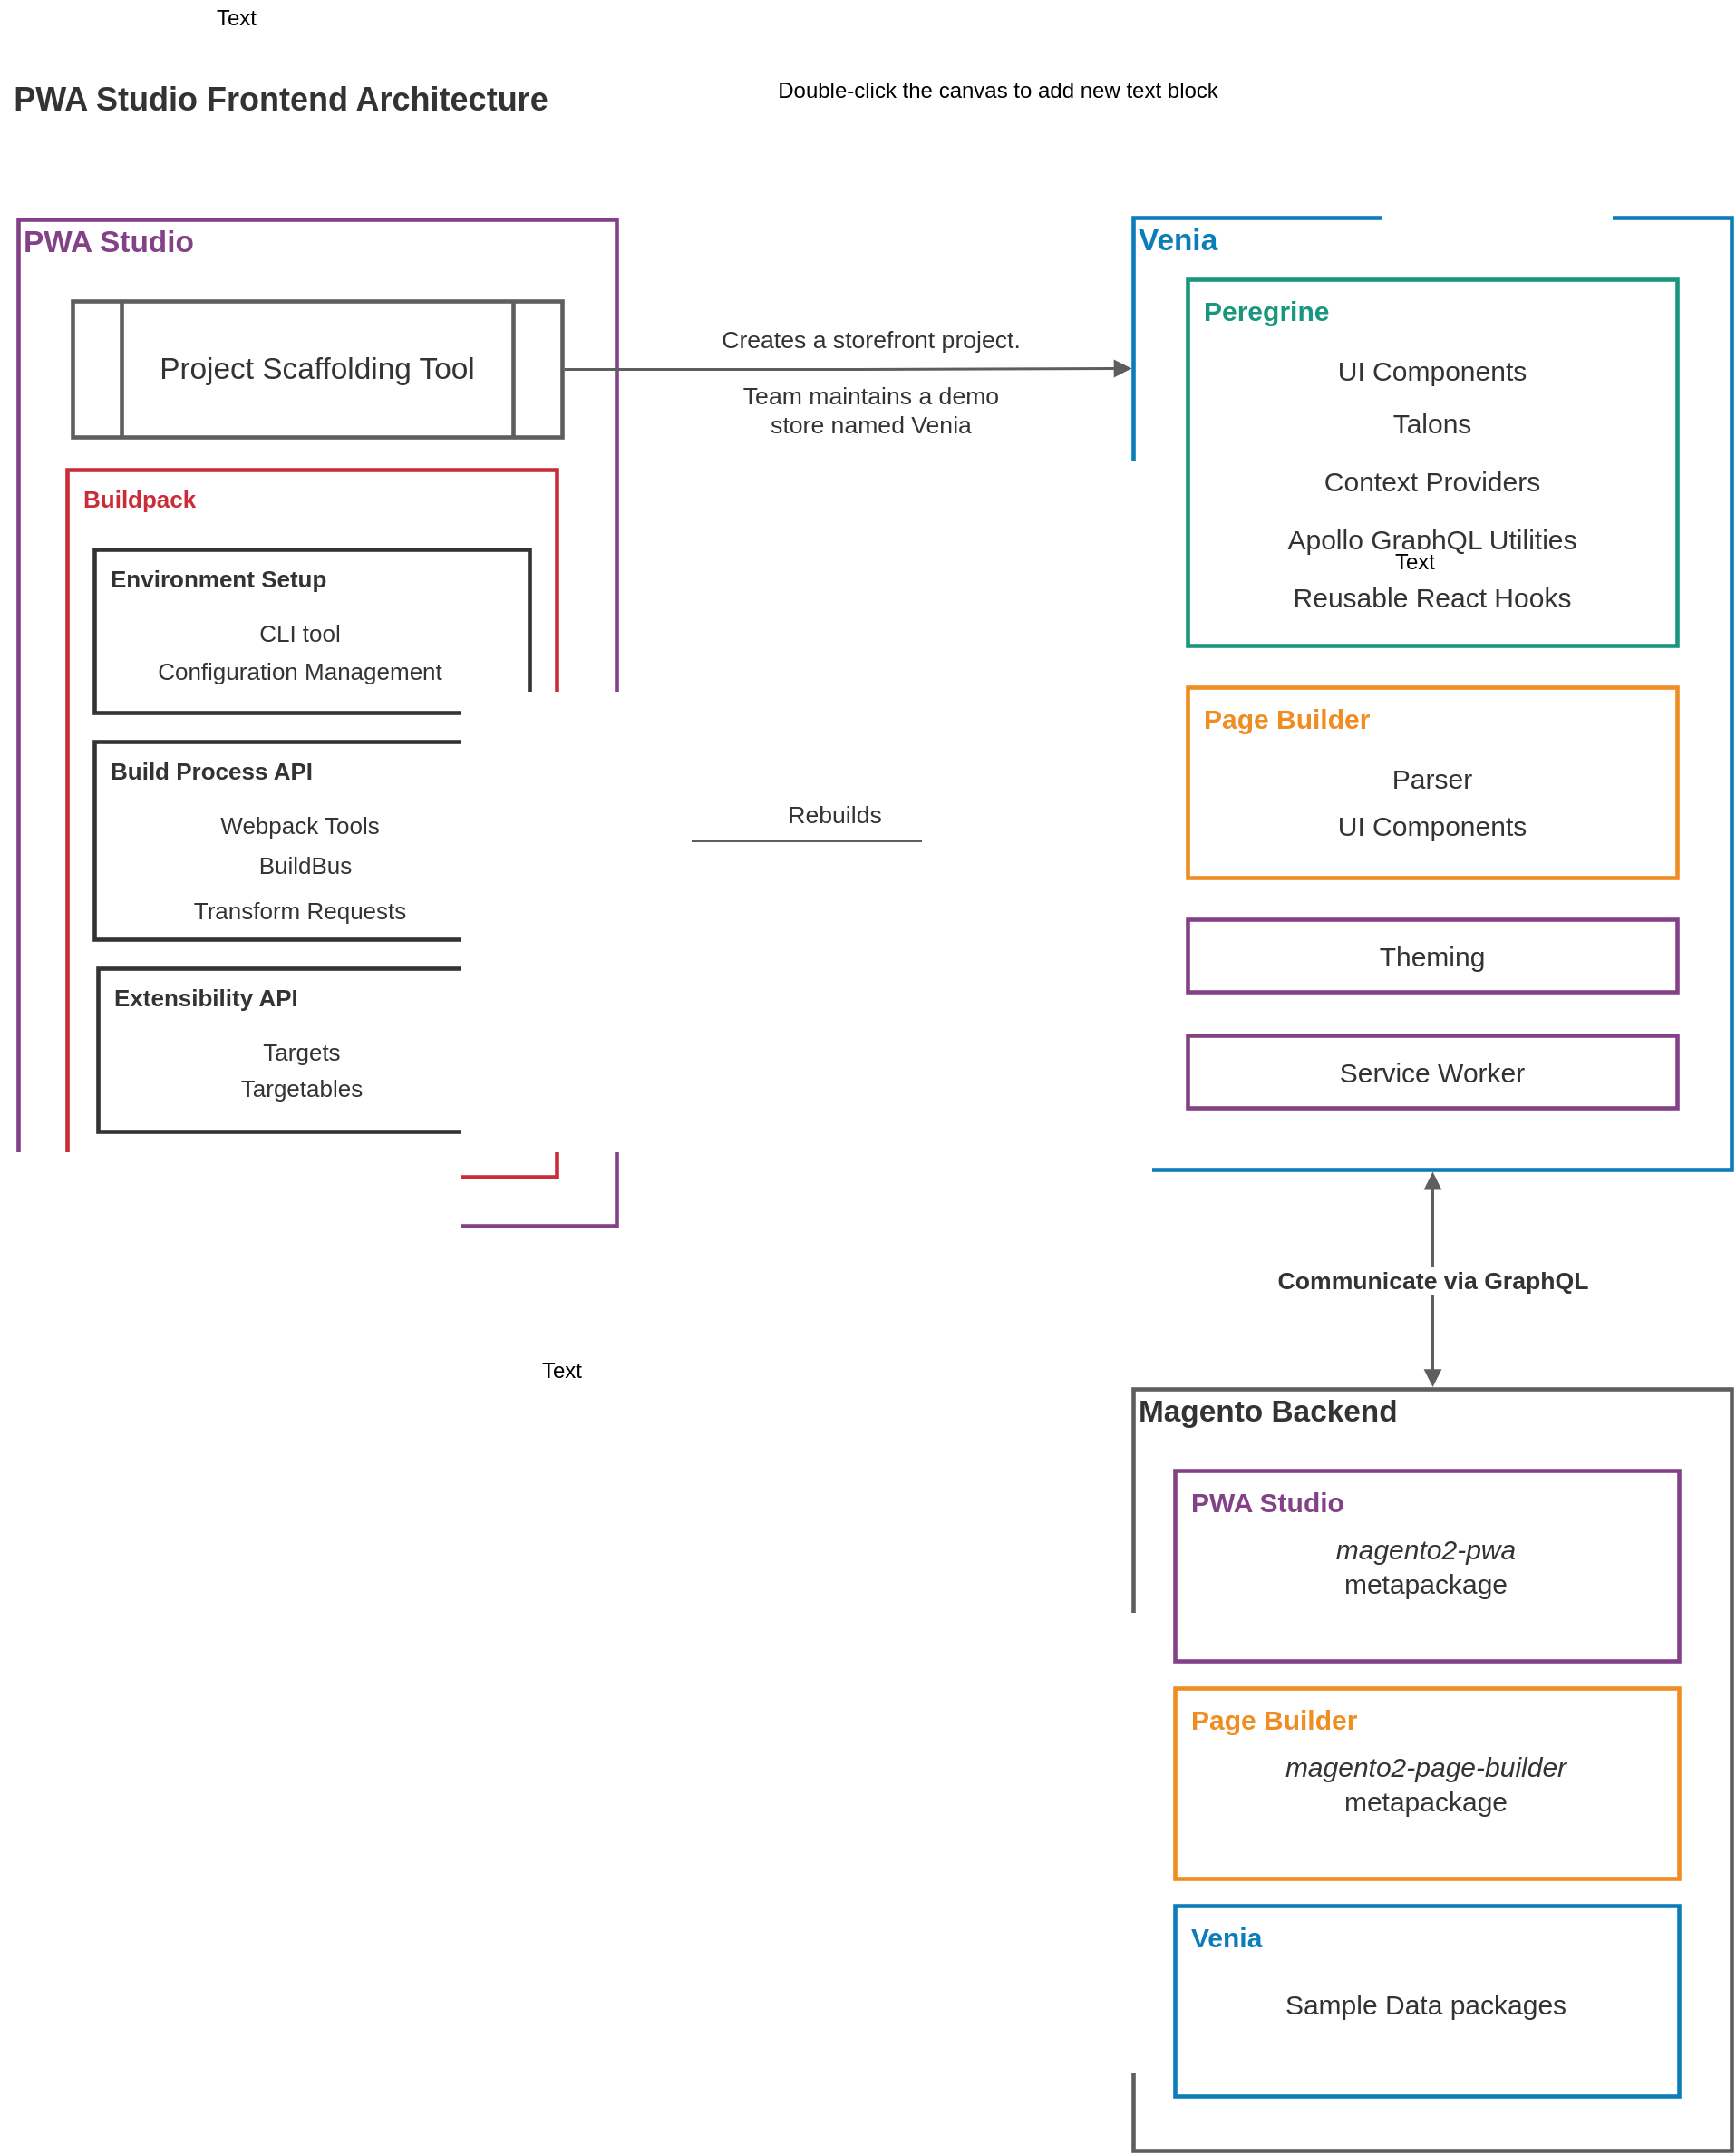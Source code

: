 <mxfile pages="1">
    <diagram id="2ya5GuV1ifHx47wBAU_z" name="Page-1">
        <mxGraphModel dx="1092" dy="878" grid="1" gridSize="10" guides="1" tooltips="1" connect="1" arrows="1" fold="1" page="1" pageScale="1" pageWidth="450" pageHeight="660" background="#ffffff" math="0" shadow="0">
            <root>
                <mxCell id="0"/>
                <mxCell id="1" parent="0"/>
                <mxCell id="2" value="Magento Backend" style="html=1;overflow=block;blockSpacing=1;whiteSpace=wrap;fontSize=16.7;fontColor=#333333;fontStyle=1;align=left;spacing=3.8;verticalAlign=top;strokeColor=#5e5e5e;strokeOpacity=100;absoluteArcSize=1;arcSize=9;strokeWidth=2.3;container=1;collapsible=0;fillColor=#FFFFFF;" parent="1" vertex="1">
                    <mxGeometry x="695" y="786" width="330" height="420" as="geometry"/>
                </mxCell>
                <UserObject label="PWA Studio" lucidchartObjectId="smCJzhlw7XsL" id="3">
                    <mxCell style="html=1;overflow=block;blockSpacing=1;whiteSpace=wrap;fontSize=16.7;fontColor=#834187;fontStyle=1;align=left;spacing=3.8;verticalAlign=top;strokeColor=#834187;strokeOpacity=100;absoluteArcSize=1;arcSize=9;strokeWidth=2.3;fillColor=#FFFFFF;" parent="1" vertex="1">
                        <mxGeometry x="80" y="141" width="330" height="555" as="geometry"/>
                    </mxCell>
                </UserObject>
                <mxCell id="4" value="Buildpack" style="html=1;overflow=block;blockSpacing=1;whiteSpace=wrap;fontSize=13;fontColor=#c92d39;fontStyle=1;align=left;spacing=9;verticalAlign=top;strokeColor=#c92d39;strokeOpacity=100;absoluteArcSize=1;arcSize=9;strokeWidth=2.3;container=1;collapsible=0;fillColor=#FFFFFF;" parent="1" vertex="1">
                    <mxGeometry x="107" y="279" width="270" height="390" as="geometry"/>
                </mxCell>
                <mxCell id="5" value="Venia" style="html=1;overflow=block;blockSpacing=1;whiteSpace=wrap;fontSize=16.7;fontColor=#0c7cba;fontStyle=1;align=left;spacing=3.8;verticalAlign=top;strokeColor=#0c7cba;strokeOpacity=100;absoluteArcSize=1;arcSize=9;strokeWidth=2.3;container=1;collapsible=0;fillColor=#FFFFFF;" parent="1" vertex="1">
                    <mxGeometry x="695" y="140" width="330" height="525" as="geometry"/>
                </mxCell>
                <UserObject label="Project Scaffolding Tool" lucidchartObjectId="VpCJU0ryBftV" id="6">
                    <mxCell style="html=1;overflow=block;blockSpacing=1;whiteSpace=wrap;shape=process;fontSize=16.7;fontColor=#333333;spacing=3.8;strokeColor=#5e5e5e;strokeOpacity=100;absoluteArcSize=1;arcSize=9;strokeWidth=2.3;fillColor=#FFFFFF;" parent="1" vertex="1">
                        <mxGeometry x="110" y="186" width="270" height="75" as="geometry"/>
                    </mxCell>
                </UserObject>
                <UserObject label="" lucidchartObjectId="kqCJN82U5BEQ" id="7">
                    <mxCell style="html=1;jettySize=18;whiteSpace=wrap;fontSize=13;strokeColor=#5E5E5E;strokeWidth=1.5;arcSize=12;edgeStyle=orthogonalEdgeStyle;startArrow=none;endArrow=block;endFill=1;exitX=1.004;exitY=0.5;exitPerimeter=0;entryX=-0.003;entryY=0.158;entryPerimeter=0;" parent="1" source="6" target="5" edge="1">
                        <mxGeometry width="100" height="100" relative="1" as="geometry">
                            <Array as="points"/>
                        </mxGeometry>
                    </mxCell>
                </UserObject>
                <mxCell id="8" value="&#10;Creates a storefront project.&#10;&#10;Team maintains a demo&#10;store named Venia " style="text;html=1;resizable=0;labelBackgroundColor=none;align=center;verticalAlign=middle;fontStyle=0;fontColor=#333333;fontSize=13.3;" parent="7" vertex="1">
                    <mxGeometry x="0.083" relative="1" as="geometry"/>
                </mxCell>
                <UserObject label="" lucidchartObjectId="SsCJFrIRFOSo" id="9">
                    <mxCell style="html=1;jettySize=18;whiteSpace=wrap;fontSize=13;strokeColor=#5E5E5E;strokeWidth=1.5;arcSize=12;edgeStyle=orthogonalEdgeStyle;startArrow=block;startFill=1;endArrow=block;endFill=1;exitX=0.5;exitY=1.002;exitPerimeter=0;entryX=0.5;entryY=-0.003;entryPerimeter=0;" parent="1" source="5" target="2" edge="1">
                        <mxGeometry width="100" height="100" relative="1" as="geometry">
                            <Array as="points"/>
                        </mxGeometry>
                    </mxCell>
                </UserObject>
                <mxCell id="10" value="Communicate via GraphQL" style="text;html=1;resizable=0;labelBackgroundColor=#FFFFFF;align=center;verticalAlign=middle;fontStyle=1;fontColor=#333333;fontSize=13.3;" parent="9" vertex="1">
                    <mxGeometry relative="1" as="geometry"/>
                </mxCell>
                <UserObject label="" lucidchartObjectId="IvCJG7UbG~~K" id="11">
                    <mxCell style="html=1;jettySize=18;whiteSpace=wrap;fontSize=13;strokeColor=#5E5E5E;strokeWidth=1.5;arcSize=12;edgeStyle=orthogonalEdgeStyle;startArrow=none;endArrow=block;endFill=1;exitX=1.005;exitY=0.5;exitPerimeter=0;entryX=-0.003;entryY=0.654;entryPerimeter=0;" parent="1" source="27" target="5" edge="1">
                        <mxGeometry width="100" height="100" relative="1" as="geometry">
                            <Array as="points"/>
                        </mxGeometry>
                    </mxCell>
                </UserObject>
                <mxCell id="12" value="Rebuilds" style="text;html=1;resizable=0;labelBackgroundColor=none;align=center;verticalAlign=middle;fontStyle=0;fontColor=#333333;fontSize=13.3;" parent="11" vertex="1">
                    <mxGeometry x="0.089" relative="1" as="geometry">
                        <mxPoint x="-13" y="-15" as="offset"/>
                    </mxGeometry>
                </mxCell>
                <mxCell id="13" value="Peregrine" style="html=1;overflow=block;blockSpacing=1;whiteSpace=wrap;fontSize=15;fontColor=#19967d;fontStyle=1;align=left;spacing=9;verticalAlign=top;strokeColor=#19967d;strokeOpacity=100;absoluteArcSize=1;arcSize=9;strokeWidth=2.3;container=1;collapsible=0;fillColor=#FFFFFF;" parent="1" vertex="1">
                    <mxGeometry x="725" y="174" width="270" height="202" as="geometry"/>
                </mxCell>
                <UserObject label="UI Components" lucidchartObjectId="DyCJLm_Sw34x" id="14">
                    <mxCell style="html=1;overflow=block;blockSpacing=1;whiteSpace=wrap;fontSize=15;fontColor=#333333;spacing=3.8;strokeOpacity=0;fillOpacity=0;absoluteArcSize=1;arcSize=9;fillColor=#ffffff;strokeWidth=2.3;" parent="13" vertex="1">
                        <mxGeometry y="36" width="270" height="27" as="geometry"/>
                    </mxCell>
                </UserObject>
                <UserObject label="Talons" lucidchartObjectId="IDDJ9zgb2tDh" id="15">
                    <mxCell style="html=1;overflow=block;blockSpacing=1;whiteSpace=wrap;fontSize=15;fontColor=#333333;spacing=3.8;strokeOpacity=0;fillOpacity=0;absoluteArcSize=1;arcSize=9;fillColor=#ffffff;strokeWidth=2.3;" parent="13" vertex="1">
                        <mxGeometry y="65" width="270" height="27" as="geometry"/>
                    </mxCell>
                </UserObject>
                <UserObject label="Context Providers" lucidchartObjectId="LDDJ5MCi5vOJ" id="16">
                    <mxCell style="html=1;overflow=block;blockSpacing=1;whiteSpace=wrap;fontSize=15;fontColor=#333333;spacing=3.8;strokeOpacity=0;fillOpacity=0;absoluteArcSize=1;arcSize=9;fillColor=#ffffff;strokeWidth=2.3;" parent="13" vertex="1">
                        <mxGeometry y="97" width="270" height="27" as="geometry"/>
                    </mxCell>
                </UserObject>
                <UserObject label="Apollo GraphQL Utilities" lucidchartObjectId="VDDJaJASkvhJ" id="17">
                    <mxCell style="html=1;overflow=block;blockSpacing=1;whiteSpace=wrap;fontSize=15;fontColor=#333333;spacing=3.8;strokeOpacity=0;fillOpacity=0;absoluteArcSize=1;arcSize=9;fillColor=#ffffff;strokeWidth=2.3;" parent="13" vertex="1">
                        <mxGeometry y="129" width="270" height="27" as="geometry"/>
                    </mxCell>
                </UserObject>
                <UserObject label="Reusable React Hooks" lucidchartObjectId="ZDDJxFrXplmU" id="18">
                    <mxCell style="html=1;overflow=block;blockSpacing=1;whiteSpace=wrap;fontSize=15;fontColor=#333333;spacing=3.8;strokeOpacity=0;fillOpacity=0;absoluteArcSize=1;arcSize=9;fillColor=#ffffff;strokeWidth=2.3;" parent="13" vertex="1">
                        <mxGeometry y="161" width="270" height="27" as="geometry"/>
                    </mxCell>
                </UserObject>
                <mxCell id="19" value="Page Builder" style="html=1;overflow=block;blockSpacing=1;whiteSpace=wrap;fontSize=15;fontColor=#ef8d22;fontStyle=1;align=left;spacing=9;verticalAlign=top;strokeColor=#ef8d22;strokeOpacity=100;absoluteArcSize=1;arcSize=9;strokeWidth=2.3;container=1;collapsible=0;fillColor=#FFFFFF;" parent="1" vertex="1">
                    <mxGeometry x="725" y="399" width="270" height="105" as="geometry"/>
                </mxCell>
                <UserObject label="Parser" lucidchartObjectId="hICJ_p2f_VWX" id="20">
                    <mxCell style="html=1;overflow=block;blockSpacing=1;whiteSpace=wrap;fontSize=15;fontColor=#333333;spacing=3.8;strokeOpacity=0;fillOpacity=0;absoluteArcSize=1;arcSize=9;fillColor=#ffffff;strokeWidth=2.3;" parent="19" vertex="1">
                        <mxGeometry y="30" width="270" height="39" as="geometry"/>
                    </mxCell>
                </UserObject>
                <UserObject label="UI Components" lucidchartObjectId="tICJResJxHMC" id="21">
                    <mxCell style="html=1;overflow=block;blockSpacing=1;whiteSpace=wrap;fontSize=15;fontColor=#333333;spacing=3.8;strokeOpacity=0;fillOpacity=0;absoluteArcSize=1;arcSize=9;fillColor=#ffffff;strokeWidth=2.3;" parent="19" vertex="1">
                        <mxGeometry y="52" width="270" height="47" as="geometry"/>
                    </mxCell>
                </UserObject>
                <mxCell id="22" value="Page Builder" style="html=1;overflow=block;blockSpacing=1;whiteSpace=wrap;fontSize=15;fontColor=#ef8d22;fontStyle=1;align=left;spacing=9;verticalAlign=top;strokeColor=#ef8d22;strokeOpacity=100;absoluteArcSize=1;arcSize=9;strokeWidth=2.3;container=1;collapsible=0;fillColor=#FFFFFF;" parent="1" vertex="1">
                    <mxGeometry x="718" y="951" width="278" height="105" as="geometry"/>
                </mxCell>
                <UserObject label="&lt;div style=&quot;display: flex; justify-content: center; text-align: center; align-items: baseline; font-size: 0; line-height: 1.25;margin-top: -2px;&quot;&gt;&lt;span&gt;&lt;span style=&quot;font-size:15px;color:#333333;font-style: italic;&quot;&gt;magento2-page-builder&lt;/span&gt;&lt;span style=&quot;font-size:15px;color:#333333;&quot;&gt;&#10;metapackage&lt;/span&gt;&lt;/span&gt;&lt;/div&gt;" lucidchartObjectId="KLCJYOjXM2JK" id="23">
                    <mxCell style="html=1;overflow=block;blockSpacing=1;whiteSpace=wrap;fontSize=13;spacing=3.8;strokeOpacity=0;fillOpacity=0;absoluteArcSize=1;arcSize=9;fillColor=#ffffff;strokeWidth=2.3;" parent="22" vertex="1">
                        <mxGeometry y="30" width="277" height="47" as="geometry"/>
                    </mxCell>
                </UserObject>
                <mxCell id="24" value="Environment Setup" style="html=1;overflow=block;blockSpacing=1;whiteSpace=wrap;fontSize=13;fontColor=#333333;fontStyle=1;align=left;spacing=9;verticalAlign=top;strokeColor=#333333;strokeOpacity=100;absoluteArcSize=1;arcSize=9;strokeWidth=2.3;container=1;collapsible=0;fillColor=#FFFFFF;" parent="1" vertex="1">
                    <mxGeometry x="122" y="323" width="240" height="90" as="geometry"/>
                </mxCell>
                <UserObject label="CLI tool" lucidchartObjectId="H5CJbPk5gqP5" id="25">
                    <mxCell style="html=1;overflow=block;blockSpacing=1;whiteSpace=wrap;fontSize=13;fontColor=#333333;spacing=3.8;strokeOpacity=0;fillOpacity=0;absoluteArcSize=1;arcSize=9;fillColor=#ffffff;strokeWidth=2.3;" parent="24" vertex="1">
                        <mxGeometry y="32" width="227" height="27" as="geometry"/>
                    </mxCell>
                </UserObject>
                <UserObject label="Configuration Management" lucidchartObjectId="25CJZQFU0cTm" id="26">
                    <mxCell style="html=1;overflow=block;blockSpacing=1;whiteSpace=wrap;fontSize=13;fontColor=#333333;spacing=3.8;strokeOpacity=0;fillOpacity=0;absoluteArcSize=1;arcSize=9;fillColor=#ffffff;strokeWidth=2.3;" parent="24" vertex="1">
                        <mxGeometry y="53" width="227" height="27" as="geometry"/>
                    </mxCell>
                </UserObject>
                <mxCell id="27" value="Build Process API" style="html=1;overflow=block;blockSpacing=1;whiteSpace=wrap;fontSize=13;fontColor=#333333;fontStyle=1;align=left;spacing=9;verticalAlign=top;strokeColor=#333333;strokeOpacity=100;absoluteArcSize=1;arcSize=9;strokeWidth=2.3;container=1;collapsible=0;fillColor=#FFFFFF;" parent="1" vertex="1">
                    <mxGeometry x="122" y="429" width="240" height="109" as="geometry"/>
                </mxCell>
                <UserObject label="Webpack Tools" lucidchartObjectId="o6CJUaPQaONZ" id="28">
                    <mxCell style="html=1;overflow=block;blockSpacing=1;whiteSpace=wrap;fontSize=13;fontColor=#333333;spacing=3.8;strokeOpacity=0;fillOpacity=0;absoluteArcSize=1;arcSize=9;fillColor=#ffffff;strokeWidth=2.3;" parent="27" vertex="1">
                        <mxGeometry y="32" width="227" height="27" as="geometry"/>
                    </mxCell>
                </UserObject>
                <UserObject label="BuildBus" lucidchartObjectId="o6CJCz6riIAx" id="29">
                    <mxCell style="html=1;overflow=block;blockSpacing=1;whiteSpace=wrap;fontSize=13;fontColor=#333333;spacing=3.8;strokeOpacity=0;fillOpacity=0;absoluteArcSize=1;arcSize=9;fillColor=#ffffff;strokeWidth=2.3;" parent="27" vertex="1">
                        <mxGeometry x="3" y="54" width="227" height="27" as="geometry"/>
                    </mxCell>
                </UserObject>
                <UserObject label="Transform Requests" lucidchartObjectId="v9CJ3aVz_XrK" id="30">
                    <mxCell style="html=1;overflow=block;blockSpacing=1;whiteSpace=wrap;fontSize=13;fontColor=#333333;spacing=3.8;strokeOpacity=0;fillOpacity=0;absoluteArcSize=1;arcSize=9;fillColor=#ffffff;strokeWidth=2.3;" parent="27" vertex="1">
                        <mxGeometry y="79" width="227" height="27" as="geometry"/>
                    </mxCell>
                </UserObject>
                <mxCell id="31" value="Extensibility API" style="html=1;overflow=block;blockSpacing=1;whiteSpace=wrap;fontSize=13;fontColor=#333333;fontStyle=1;align=left;spacing=9;verticalAlign=top;strokeColor=#333333;strokeOpacity=100;absoluteArcSize=1;arcSize=9;strokeWidth=2.3;container=1;collapsible=0;fillColor=#FFFFFF;" parent="1" vertex="1">
                    <mxGeometry x="124" y="554" width="238" height="90" as="geometry"/>
                </mxCell>
                <UserObject label="Targets" lucidchartObjectId="A6CJv3l4E_Oy" id="32">
                    <mxCell style="html=1;overflow=block;blockSpacing=1;whiteSpace=wrap;fontSize=13;fontColor=#333333;spacing=3.8;strokeOpacity=0;fillOpacity=0;absoluteArcSize=1;arcSize=9;fillColor=#ffffff;strokeWidth=2.3;" parent="31" vertex="1">
                        <mxGeometry y="32" width="225" height="27" as="geometry"/>
                    </mxCell>
                </UserObject>
                <UserObject label="Targetables" lucidchartObjectId="A6CJN-q2nFyJ" id="33">
                    <mxCell style="html=1;overflow=block;blockSpacing=1;whiteSpace=wrap;fontSize=13;fontColor=#333333;spacing=3.8;strokeOpacity=0;fillOpacity=0;absoluteArcSize=1;arcSize=9;fillColor=#ffffff;strokeWidth=2.3;" parent="31" vertex="1">
                        <mxGeometry y="52" width="225" height="27" as="geometry"/>
                    </mxCell>
                </UserObject>
                <mxCell id="34" value="PWA Studio" style="html=1;overflow=block;blockSpacing=1;whiteSpace=wrap;fontSize=15;fontColor=#834187;fontStyle=1;align=left;spacing=9;verticalAlign=top;strokeColor=#834187;strokeOpacity=100;absoluteArcSize=1;arcSize=9;strokeWidth=2.3;container=1;collapsible=0;fillColor=#FFFFFF;" parent="1" vertex="1">
                    <mxGeometry x="718" y="831" width="278" height="105" as="geometry"/>
                </mxCell>
                <UserObject label="&lt;div style=&quot;display: flex; justify-content: center; text-align: center; align-items: baseline; font-size: 0; line-height: 1.25;margin-top: -2px;&quot;&gt;&lt;span&gt;&lt;span style=&quot;font-size:15px;color:#333333;font-style: italic;&quot;&gt;magento2-pwa&lt;/span&gt;&lt;span style=&quot;font-size:15px;color:#333333;&quot;&gt;&#10;metapackage&lt;/span&gt;&lt;/span&gt;&lt;/div&gt;" lucidchartObjectId="PeDJqutuuNdI" id="35">
                    <mxCell style="html=1;overflow=block;blockSpacing=1;whiteSpace=wrap;fontSize=13;spacing=3.8;strokeOpacity=0;fillOpacity=0;absoluteArcSize=1;arcSize=9;fillColor=#ffffff;strokeWidth=2.3;" parent="34" vertex="1">
                        <mxGeometry y="28" width="277" height="52" as="geometry"/>
                    </mxCell>
                </UserObject>
                <mxCell id="36" value="Theming" style="html=1;overflow=block;blockSpacing=1;whiteSpace=wrap;fontSize=15;fontColor=#333333;spacing=9;verticalAlign=middle;strokeColor=#834187;strokeOpacity=100;absoluteArcSize=1;arcSize=9;strokeWidth=2.3;container=1;collapsible=0;fillColor=#FFFFFF;" parent="1" vertex="1">
                    <mxGeometry x="725" y="527" width="270" height="40" as="geometry"/>
                </mxCell>
                <mxCell id="37" value="Service Worker" style="html=1;overflow=block;blockSpacing=1;whiteSpace=wrap;fontSize=15;fontColor=#333333;spacing=9;verticalAlign=middle;strokeColor=#834187;strokeOpacity=100;absoluteArcSize=1;arcSize=9;strokeWidth=2.3;container=1;collapsible=0;fillColor=#FFFFFF;" parent="1" vertex="1">
                    <mxGeometry x="725" y="591" width="270" height="40" as="geometry"/>
                </mxCell>
                <mxCell id="38" value="Venia" style="html=1;overflow=block;blockSpacing=1;whiteSpace=wrap;fontSize=15;fontColor=#0c7cba;fontStyle=1;align=left;spacing=9;verticalAlign=top;strokeColor=#0c7cba;strokeOpacity=100;absoluteArcSize=1;arcSize=9;strokeWidth=2.3;container=1;collapsible=0;fillColor=#FFFFFF;" parent="1" vertex="1">
                    <mxGeometry x="718" y="1071" width="278" height="105" as="geometry"/>
                </mxCell>
                <UserObject label="Sample Data packages" lucidchartObjectId="JKDJd2W5WInH" id="39">
                    <mxCell style="html=1;overflow=block;blockSpacing=1;whiteSpace=wrap;fontSize=15;fontColor=#333333;spacing=3.8;strokeOpacity=0;fillOpacity=0;absoluteArcSize=1;arcSize=9;fillColor=#ffffff;strokeWidth=2.3;" parent="38" vertex="1">
                        <mxGeometry y="30" width="277" height="47" as="geometry"/>
                    </mxCell>
                </UserObject>
                <mxCell id="40" value="Text" style="text;html=1;resizable=0;autosize=1;align=center;verticalAlign=middle;points=[];fillColor=none;strokeColor=none;labelBackgroundColor=#FFFFFF;" parent="1" vertex="1">
                    <mxGeometry x="830" y="320" width="40" height="20" as="geometry"/>
                </mxCell>
                <mxCell id="48" value="&lt;h2&gt;&lt;font color=&quot;#333333&quot;&gt;PWA Studio Frontend Architecture&lt;/font&gt;&lt;/h2&gt;" style="text;html=1;align=center;verticalAlign=middle;whiteSpace=wrap;labelBackgroundColor=none;" parent="1" vertex="1">
                    <mxGeometry x="70" y="60" width="310" height="30" as="geometry"/>
                </mxCell>
                <mxCell id="50" value="Text" style="text;html=1;align=center;verticalAlign=middle;resizable=0;points=[];autosize=1;strokeColor=none;fillColor=none;" parent="1" vertex="1">
                    <mxGeometry x="180" y="20" width="40" height="20" as="geometry"/>
                </mxCell>
                <mxCell id="54" value="Double-click the canvas to add new text block" style="text;html=1;align=center;verticalAlign=middle;resizable=0;points=[];autosize=1;strokeColor=none;fillColor=none;fontColor=none;" parent="1" vertex="1">
                    <mxGeometry x="490" y="60" width="260" height="20" as="geometry"/>
                </mxCell>
                <mxCell id="55" value="Text" style="text;html=1;strokeColor=none;fillColor=none;align=center;verticalAlign=middle;whiteSpace=wrap;rounded=0;" parent="1" vertex="1">
                    <mxGeometry x="360" y="766" width="40" height="20" as="geometry"/>
                </mxCell>
            </root>
        </mxGraphModel>
    </diagram>
</mxfile>